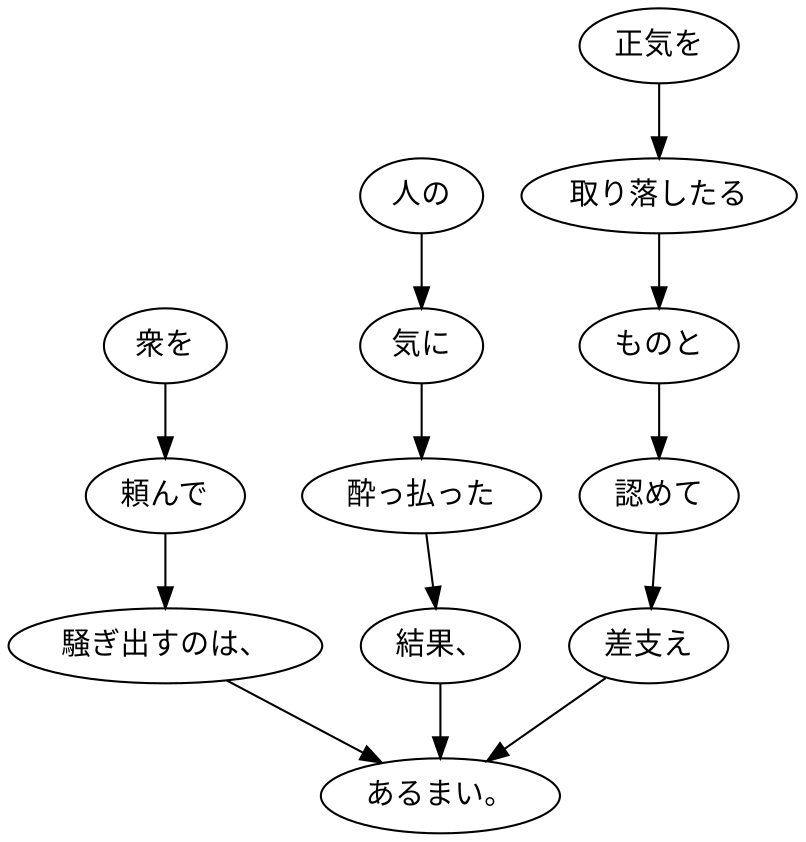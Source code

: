 digraph graph7186 {
	node0 [label="衆を"];
	node1 [label="頼んで"];
	node2 [label="騒ぎ出すのは、"];
	node3 [label="人の"];
	node4 [label="気に"];
	node5 [label="酔っ払った"];
	node6 [label="結果、"];
	node7 [label="正気を"];
	node8 [label="取り落したる"];
	node9 [label="ものと"];
	node10 [label="認めて"];
	node11 [label="差支え"];
	node12 [label="あるまい。"];
	node0 -> node1;
	node1 -> node2;
	node2 -> node12;
	node3 -> node4;
	node4 -> node5;
	node5 -> node6;
	node6 -> node12;
	node7 -> node8;
	node8 -> node9;
	node9 -> node10;
	node10 -> node11;
	node11 -> node12;
}
